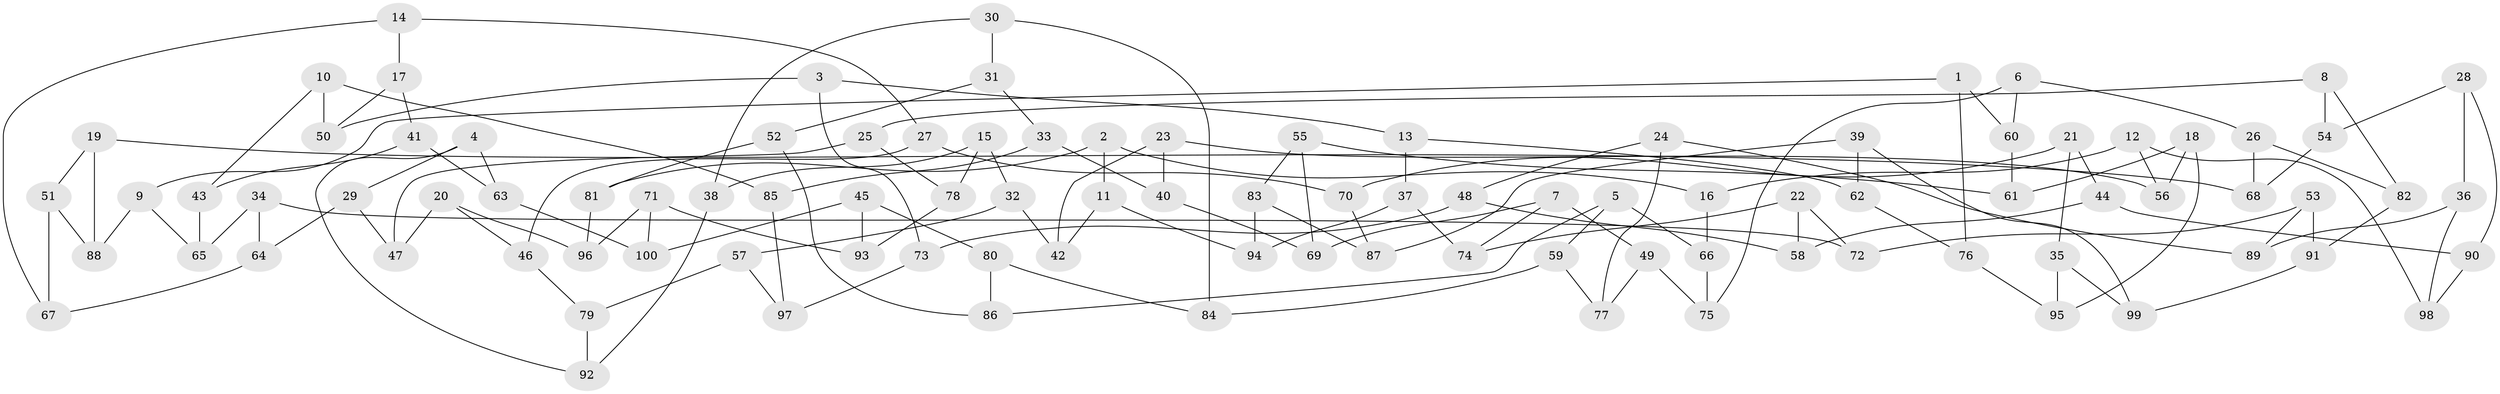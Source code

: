 // Generated by graph-tools (version 1.1) at 2025/39/02/21/25 10:39:00]
// undirected, 100 vertices, 150 edges
graph export_dot {
graph [start="1"]
  node [color=gray90,style=filled];
  1;
  2;
  3;
  4;
  5;
  6;
  7;
  8;
  9;
  10;
  11;
  12;
  13;
  14;
  15;
  16;
  17;
  18;
  19;
  20;
  21;
  22;
  23;
  24;
  25;
  26;
  27;
  28;
  29;
  30;
  31;
  32;
  33;
  34;
  35;
  36;
  37;
  38;
  39;
  40;
  41;
  42;
  43;
  44;
  45;
  46;
  47;
  48;
  49;
  50;
  51;
  52;
  53;
  54;
  55;
  56;
  57;
  58;
  59;
  60;
  61;
  62;
  63;
  64;
  65;
  66;
  67;
  68;
  69;
  70;
  71;
  72;
  73;
  74;
  75;
  76;
  77;
  78;
  79;
  80;
  81;
  82;
  83;
  84;
  85;
  86;
  87;
  88;
  89;
  90;
  91;
  92;
  93;
  94;
  95;
  96;
  97;
  98;
  99;
  100;
  1 -- 76;
  1 -- 60;
  1 -- 9;
  2 -- 81;
  2 -- 16;
  2 -- 11;
  3 -- 50;
  3 -- 13;
  3 -- 73;
  4 -- 63;
  4 -- 92;
  4 -- 29;
  5 -- 66;
  5 -- 59;
  5 -- 86;
  6 -- 75;
  6 -- 26;
  6 -- 60;
  7 -- 74;
  7 -- 69;
  7 -- 49;
  8 -- 25;
  8 -- 54;
  8 -- 82;
  9 -- 88;
  9 -- 65;
  10 -- 85;
  10 -- 43;
  10 -- 50;
  11 -- 94;
  11 -- 42;
  12 -- 56;
  12 -- 98;
  12 -- 16;
  13 -- 37;
  13 -- 62;
  14 -- 67;
  14 -- 17;
  14 -- 27;
  15 -- 32;
  15 -- 78;
  15 -- 38;
  16 -- 66;
  17 -- 50;
  17 -- 41;
  18 -- 61;
  18 -- 56;
  18 -- 95;
  19 -- 88;
  19 -- 51;
  19 -- 68;
  20 -- 96;
  20 -- 46;
  20 -- 47;
  21 -- 44;
  21 -- 70;
  21 -- 35;
  22 -- 74;
  22 -- 72;
  22 -- 58;
  23 -- 56;
  23 -- 42;
  23 -- 40;
  24 -- 48;
  24 -- 89;
  24 -- 77;
  25 -- 78;
  25 -- 47;
  26 -- 68;
  26 -- 82;
  27 -- 70;
  27 -- 46;
  28 -- 54;
  28 -- 90;
  28 -- 36;
  29 -- 64;
  29 -- 47;
  30 -- 38;
  30 -- 84;
  30 -- 31;
  31 -- 52;
  31 -- 33;
  32 -- 57;
  32 -- 42;
  33 -- 40;
  33 -- 85;
  34 -- 65;
  34 -- 64;
  34 -- 72;
  35 -- 95;
  35 -- 99;
  36 -- 89;
  36 -- 98;
  37 -- 94;
  37 -- 74;
  38 -- 92;
  39 -- 87;
  39 -- 62;
  39 -- 99;
  40 -- 69;
  41 -- 63;
  41 -- 43;
  43 -- 65;
  44 -- 58;
  44 -- 90;
  45 -- 80;
  45 -- 100;
  45 -- 93;
  46 -- 79;
  48 -- 73;
  48 -- 58;
  49 -- 75;
  49 -- 77;
  51 -- 88;
  51 -- 67;
  52 -- 86;
  52 -- 81;
  53 -- 89;
  53 -- 91;
  53 -- 72;
  54 -- 68;
  55 -- 69;
  55 -- 83;
  55 -- 61;
  57 -- 97;
  57 -- 79;
  59 -- 84;
  59 -- 77;
  60 -- 61;
  62 -- 76;
  63 -- 100;
  64 -- 67;
  66 -- 75;
  70 -- 87;
  71 -- 93;
  71 -- 96;
  71 -- 100;
  73 -- 97;
  76 -- 95;
  78 -- 93;
  79 -- 92;
  80 -- 84;
  80 -- 86;
  81 -- 96;
  82 -- 91;
  83 -- 94;
  83 -- 87;
  85 -- 97;
  90 -- 98;
  91 -- 99;
}
